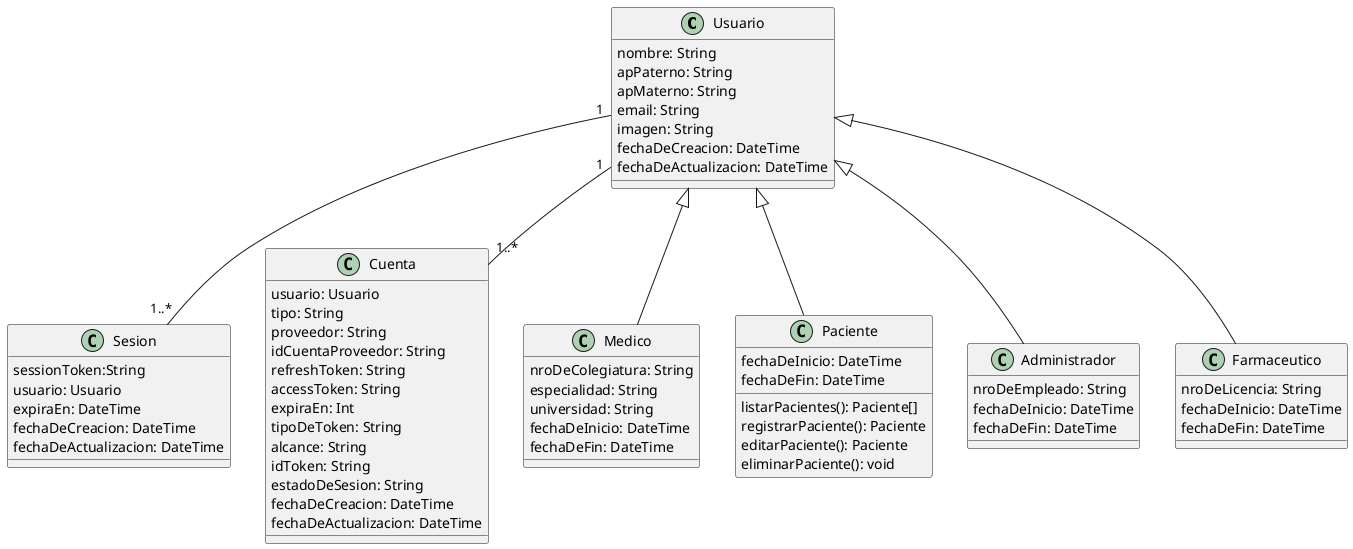 @startuml SesionDeUsuarioClassDiagram
class Usuario {
    nombre: String
    apPaterno: String
    apMaterno: String
    email: String    
    imagen: String    
    fechaDeCreacion: DateTime
    fechaDeActualizacion: DateTime
}

class Sesion {
  sessionToken:String
  usuario: Usuario  
  expiraEn: DateTime
  fechaDeCreacion: DateTime
  fechaDeActualizacion: DateTime
}

class Cuenta {
    usuario: Usuario  
    tipo: String
    proveedor: String
    idCuentaProveedor: String
    refreshToken: String
    accessToken: String
    expiraEn: Int
    tipoDeToken: String
    alcance: String
    idToken: String
    estadoDeSesion: String
    fechaDeCreacion: DateTime
    fechaDeActualizacion: DateTime
}

class Medico {
    nroDeColegiatura: String
    especialidad: String
    universidad: String
    fechaDeInicio: DateTime
    fechaDeFin: DateTime        
}

class Paciente {
    fechaDeInicio: DateTime
    fechaDeFin: DateTime
    listarPacientes(): Paciente[]
    registrarPaciente(): Paciente
    editarPaciente(): Paciente
    eliminarPaciente(): void
}

class Administrador {
    nroDeEmpleado: String
    fechaDeInicio: DateTime
    fechaDeFin: DateTime

}

class Farmaceutico {
    nroDeLicencia: String
    fechaDeInicio: DateTime
    fechaDeFin: DateTime
}


Usuario <|-- Paciente
Usuario <|-- Medico
Usuario <|-- Administrador
Usuario <|-- Farmaceutico
Usuario "1" -- "1..*" Cuenta
Usuario "1" -- "1..*" Sesion

@enduml